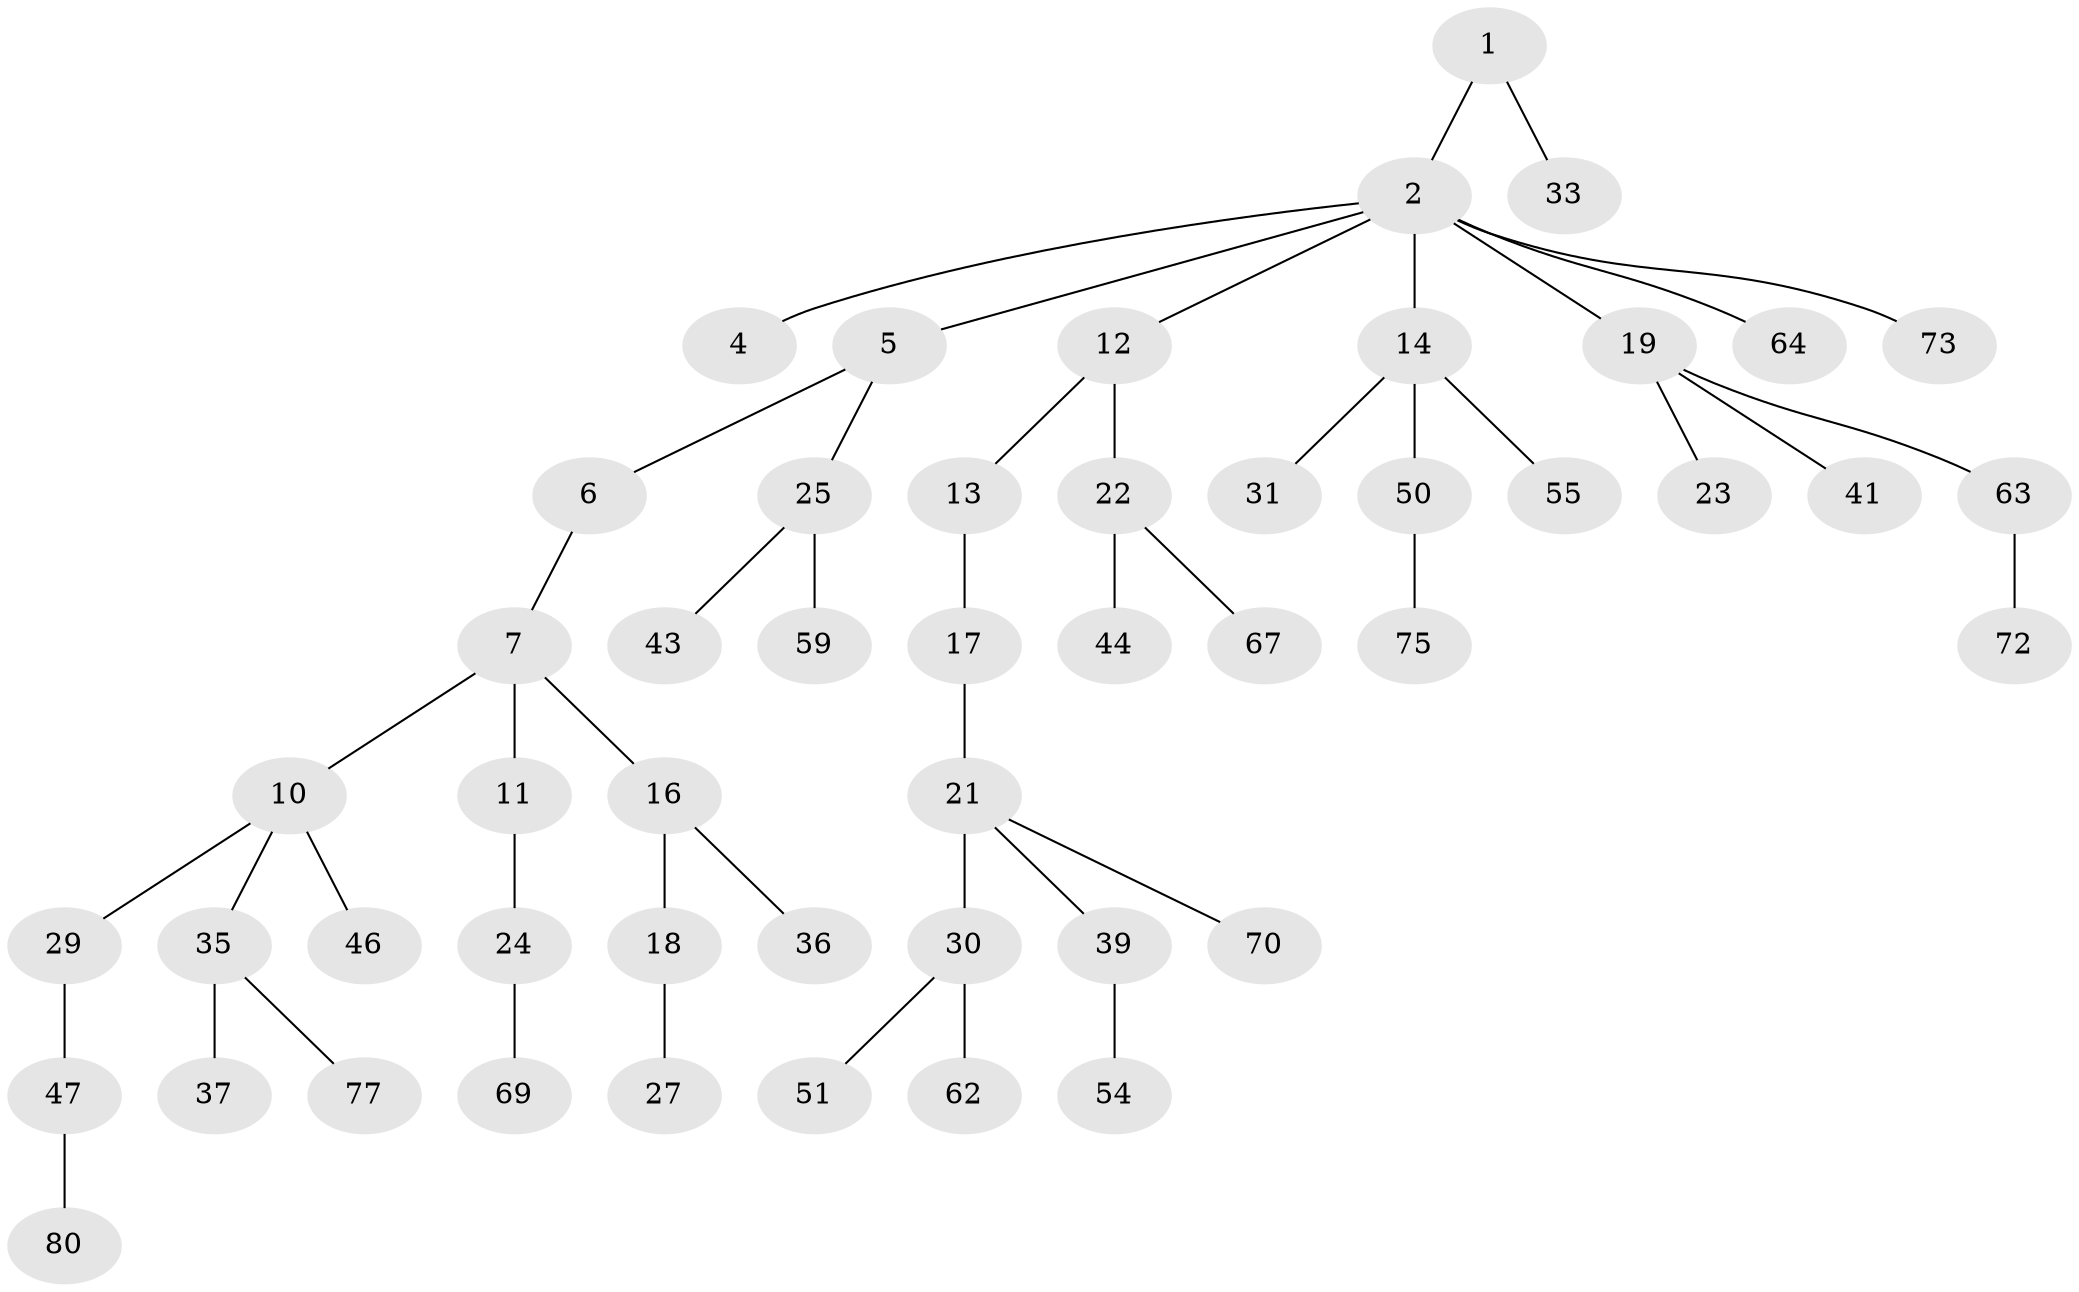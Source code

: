 // Generated by graph-tools (version 1.1) at 2025/52/02/27/25 19:52:09]
// undirected, 50 vertices, 49 edges
graph export_dot {
graph [start="1"]
  node [color=gray90,style=filled];
  1 [super="+9"];
  2 [super="+3"];
  4;
  5 [super="+74"];
  6;
  7 [super="+8"];
  10 [super="+58"];
  11 [super="+15"];
  12 [super="+61"];
  13 [super="+49"];
  14 [super="+26"];
  16 [super="+53"];
  17 [super="+65"];
  18 [super="+20"];
  19 [super="+38"];
  21 [super="+28"];
  22;
  23;
  24 [super="+60"];
  25 [super="+56"];
  27;
  29 [super="+66"];
  30 [super="+32"];
  31;
  33 [super="+34"];
  35 [super="+40"];
  36 [super="+42"];
  37;
  39 [super="+48"];
  41 [super="+52"];
  43 [super="+45"];
  44 [super="+78"];
  46 [super="+68"];
  47 [super="+76"];
  50;
  51 [super="+57"];
  54;
  55;
  59;
  62;
  63 [super="+79"];
  64;
  67 [super="+71"];
  69;
  70;
  72;
  73;
  75;
  77;
  80;
  1 -- 2;
  1 -- 33;
  2 -- 14;
  2 -- 19;
  2 -- 64;
  2 -- 73;
  2 -- 5;
  2 -- 12;
  2 -- 4;
  5 -- 6;
  5 -- 25;
  6 -- 7;
  7 -- 16;
  7 -- 10;
  7 -- 11;
  10 -- 29;
  10 -- 35;
  10 -- 46;
  11 -- 24;
  12 -- 13;
  12 -- 22;
  13 -- 17;
  14 -- 31;
  14 -- 55;
  14 -- 50;
  16 -- 18;
  16 -- 36;
  17 -- 21;
  18 -- 27;
  19 -- 23;
  19 -- 41;
  19 -- 63;
  21 -- 30;
  21 -- 70;
  21 -- 39;
  22 -- 44;
  22 -- 67;
  24 -- 69;
  25 -- 43;
  25 -- 59;
  29 -- 47;
  30 -- 51;
  30 -- 62;
  35 -- 37;
  35 -- 77;
  39 -- 54;
  47 -- 80;
  50 -- 75;
  63 -- 72;
}
